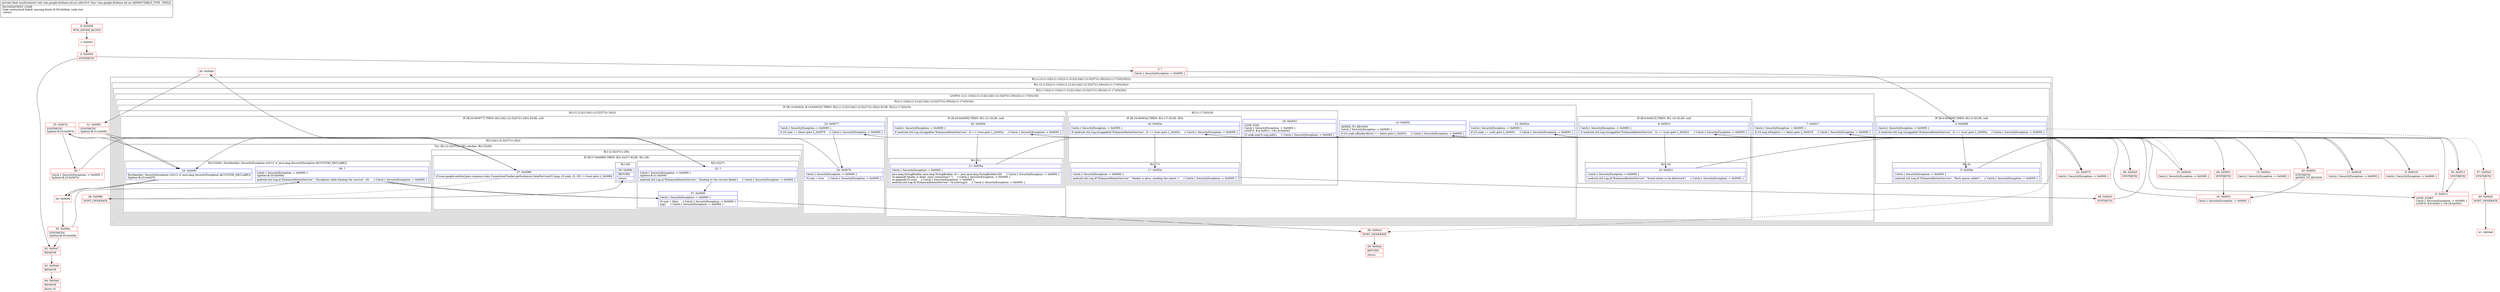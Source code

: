 digraph "CFG forcom.google.firebase.iid.zzi.zzf()V" {
subgraph cluster_Region_2129553073 {
label = "R(1:(1:(2:(1:5)|(2:(1:10)|(2:(1:21)|(2:24|(1:(2:32|37)(1:29))))(2:(1:17)(0)|18)))))";
node [shape=record,color=blue];
subgraph cluster_Region_77812169 {
label = "R(1:(2:(1:5)|(2:(1:10)|(2:(1:21)|(2:24|(1:(2:32|37)(1:29))))(2:(1:17)(0)|18))))";
node [shape=record,color=blue];
subgraph cluster_Region_1033672244 {
label = "R(2:(1:5)|(2:(1:10)|(2:(1:21)|(2:24|(1:(2:32|37)(1:29))))(2:(1:17)(0)|18)))";
node [shape=record,color=blue];
subgraph cluster_IfRegion_1844284989 {
label = "IF [B:4:0x0008] THEN: R(1:5) ELSE: null";
node [shape=record,color=blue];
Node_4 [shape=record,label="{4\:\ 0x0008|Catch:\{ SecurityException \-\> 0x0095 \}\l|if (android.util.Log.isLoggable(\"EnhancedIntentService\", 3) == true) goto L_0x000a     \/\/ Catch:\{ SecurityException \-\> 0x0095 \}\l}"];
subgraph cluster_Region_1614522079 {
label = "R(1:5)";
node [shape=record,color=blue];
Node_5 [shape=record,label="{5\:\ 0x000a|Catch:\{ SecurityException \-\> 0x0095 \}\l|android.util.Log.d(\"EnhancedIntentService\", \"flush queue called\")     \/\/ Catch:\{ SecurityException \-\> 0x0095 \}\l}"];
}
}
subgraph cluster_LoopRegion_2114489864 {
label = "LOOP:0: (2:(1:10)|(2:(1:21)|(2:24|(1:(2:32|37)(1:29))))(2:(1:17)(0)|18))";
node [shape=record,color=blue];
Node_7 [shape=record,label="{7\:\ 0x0017|Catch:\{ SecurityException \-\> 0x0095 \}\l|if (r5.zzaj.isEmpty() == false) goto L_0x0019     \/\/ Catch:\{ SecurityException \-\> 0x0095 \}\l}"];
subgraph cluster_Region_670862027 {
label = "R(2:(1:10)|(2:(1:21)|(2:24|(1:(2:32|37)(1:29))))(2:(1:17)(0)|18))";
node [shape=record,color=blue];
subgraph cluster_IfRegion_652309615 {
label = "IF [B:9:0x001f] THEN: R(1:10) ELSE: null";
node [shape=record,color=blue];
Node_9 [shape=record,label="{9\:\ 0x001f|Catch:\{ SecurityException \-\> 0x0095 \}\l|if (android.util.Log.isLoggable(\"EnhancedIntentService\", 3) == true) goto L_0x0021     \/\/ Catch:\{ SecurityException \-\> 0x0095 \}\l}"];
subgraph cluster_Region_466694962 {
label = "R(1:10)";
node [shape=record,color=blue];
Node_10 [shape=record,label="{10\:\ 0x0021|Catch:\{ SecurityException \-\> 0x0095 \}\l|android.util.Log.d(\"EnhancedIntentService\", \"found intent to be delivered\")     \/\/ Catch:\{ SecurityException \-\> 0x0095 \}\l}"];
}
}
subgraph cluster_IfRegion_554931854 {
label = "IF [B:12:0x002a, B:14:0x0032] THEN: R(2:(1:21)|(2:24|(1:(2:32|37)(1:29)))) ELSE: R(2:(1:17)(0)|18)";
node [shape=record,color=blue];
Node_12 [shape=record,label="{12\:\ 0x002a|Catch:\{ SecurityException \-\> 0x0095 \}\l|if (r5.zzak == null) goto L_0x0051     \/\/ Catch:\{ SecurityException \-\> 0x0095 \}\l}"];
Node_14 [shape=record,label="{14\:\ 0x0032|ADDED_TO_REGION\lCatch:\{ SecurityException \-\> 0x0095 \}\l|if (r5.zzak.isBinderAlive() == false) goto L_0x0051     \/\/ Catch:\{ SecurityException \-\> 0x0095 \}\l}"];
subgraph cluster_Region_1652222645 {
label = "R(2:(1:21)|(2:24|(1:(2:32|37)(1:29))))";
node [shape=record,color=blue];
subgraph cluster_IfRegion_1335212185 {
label = "IF [B:20:0x0058] THEN: R(1:21) ELSE: null";
node [shape=record,color=blue];
Node_20 [shape=record,label="{20\:\ 0x0058|Catch:\{ SecurityException \-\> 0x0095 \}\l|if (android.util.Log.isLoggable(\"EnhancedIntentService\", 3) == true) goto L_0x005a     \/\/ Catch:\{ SecurityException \-\> 0x0095 \}\l}"];
subgraph cluster_Region_926635895 {
label = "R(1:21)";
node [shape=record,color=blue];
Node_21 [shape=record,label="{21\:\ 0x005a|Catch:\{ SecurityException \-\> 0x0095 \}\l|java.lang.StringBuilder java.lang.StringBuilder r4 = new java.lang.StringBuilder(39)     \/\/ Catch:\{ SecurityException \-\> 0x0095 \}\lr4.append(\"binder is dead. start connection? \")     \/\/ Catch:\{ SecurityException \-\> 0x0095 \}\lr4.append(!r5.zzal)     \/\/ Catch:\{ SecurityException \-\> 0x0095 \}\landroid.util.Log.d(\"EnhancedIntentService\", r4.toString())     \/\/ Catch:\{ SecurityException \-\> 0x0095 \}\l}"];
}
}
subgraph cluster_IfRegion_1573870330 {
label = "IF [B:23:0x0077] THEN: R(2:24|(1:(2:32|37)(1:29))) ELSE: null";
node [shape=record,color=blue];
Node_23 [shape=record,label="{23\:\ 0x0077|Catch:\{ SecurityException \-\> 0x0095 \}\l|if (r5.zzal == false) goto L_0x0079     \/\/ Catch:\{ SecurityException \-\> 0x0095 \}\l}"];
subgraph cluster_Region_1624576043 {
label = "R(2:24|(1:(2:32|37)(1:29)))";
node [shape=record,color=blue];
Node_24 [shape=record,label="{24\:\ 0x0079|Catch:\{ SecurityException \-\> 0x0095 \}\l|r5.zzal = true     \/\/ Catch:\{ SecurityException \-\> 0x0095 \}\l}"];
subgraph cluster_TryCatchRegion_1439654342 {
label = "Try: R(1:(2:32|37)(1:29)) catches: R(2:33|36)";
node [shape=record,color=blue];
subgraph cluster_Region_930896534 {
label = "R(1:(2:32|37)(1:29))";
node [shape=record,color=blue];
subgraph cluster_IfRegion_272879113 {
label = "IF [B:27:0x0089] THEN: R(2:32|37) ELSE: R(1:29)";
node [shape=record,color=blue];
Node_27 [shape=record,label="{27\:\ 0x0089|if (com.google.android.gms.common.stats.ConnectionTracker.getInstance().bindService(r5.zzag, r5.zzah, r5, 65) != true) goto L_0x008d\l}"];
subgraph cluster_Region_1482674274 {
label = "R(2:32|37)";
node [shape=record,color=blue];
Node_32 [shape=record,label="{32\:\ ?|Catch:\{ SecurityException \-\> 0x0095 \}\lSplitter:B:31:0x0091\l|android.util.Log.e(\"EnhancedIntentService\", \"binding to the service failed\")     \/\/ Catch:\{ SecurityException \-\> 0x0095 \}\l}"];
Node_37 [shape=record,label="{37\:\ 0x009d|Catch:\{ SecurityException \-\> 0x0095 \}\l|r5.zzal = false     \/\/ Catch:\{ SecurityException \-\> 0x0095 \}\lzzg()     \/\/ Catch:\{ SecurityException \-\> 0x0095 \}\l}"];
}
subgraph cluster_Region_1982876670 {
label = "R(1:29)";
node [shape=record,color=blue];
Node_29 [shape=record,label="{29\:\ 0x008c|RETURN\l|return\l}"];
}
}
}
subgraph cluster_Region_592254788 {
label = "R(2:33|36) | ExcHandler: SecurityException (r0v12 'e' java.lang.SecurityException A[CUSTOM_DECLARE])\l";
node [shape=record,color=blue];
Node_33 [shape=record,label="{33\:\ 0x0095|ExcHandler: SecurityException (r0v12 'e' java.lang.SecurityException A[CUSTOM_DECLARE])\lSplitter:B:25:0x007b\l}"];
Node_36 [shape=record,label="{36\:\ ?|Catch:\{ SecurityException \-\> 0x0095 \}\lSplitter:B:35:0x009a\l|android.util.Log.e(\"EnhancedIntentService\", \"Exception while binding the service\", r0)     \/\/ Catch:\{ SecurityException \-\> 0x0095 \}\l}"];
}
}
}
}
}
subgraph cluster_Region_762357410 {
label = "R(2:(1:17)(0)|18)";
node [shape=record,color=blue];
subgraph cluster_IfRegion_185253806 {
label = "IF [B:16:0x003a] THEN: R(1:17) ELSE: R(0)";
node [shape=record,color=blue];
Node_16 [shape=record,label="{16\:\ 0x003a|Catch:\{ SecurityException \-\> 0x0095 \}\l|if (android.util.Log.isLoggable(\"EnhancedIntentService\", 3) == true) goto L_0x003c     \/\/ Catch:\{ SecurityException \-\> 0x0095 \}\l}"];
subgraph cluster_Region_2131851914 {
label = "R(1:17)";
node [shape=record,color=blue];
Node_17 [shape=record,label="{17\:\ 0x003c|Catch:\{ SecurityException \-\> 0x0095 \}\l|android.util.Log.d(\"EnhancedIntentService\", \"binder is alive, sending the intent.\")     \/\/ Catch:\{ SecurityException \-\> 0x0095 \}\l}"];
}
subgraph cluster_Region_883795227 {
label = "R(0)";
node [shape=record,color=blue];
}
}
Node_18 [shape=record,label="{18\:\ 0x0043|LOOP_END\lCatch:\{ SecurityException \-\> 0x0095 \}\lLOOP:0: B:6:0x0011\-\>B:18:0x0043\l|r5.zzak.zza(r5.zzaj.poll())     \/\/ Catch:\{ SecurityException \-\> 0x0095 \}\l}"];
}
}
}
}
}
}
}
subgraph cluster_Region_592254788 {
label = "R(2:33|36) | ExcHandler: SecurityException (r0v12 'e' java.lang.SecurityException A[CUSTOM_DECLARE])\l";
node [shape=record,color=blue];
Node_33 [shape=record,label="{33\:\ 0x0095|ExcHandler: SecurityException (r0v12 'e' java.lang.SecurityException A[CUSTOM_DECLARE])\lSplitter:B:25:0x007b\l}"];
Node_36 [shape=record,label="{36\:\ ?|Catch:\{ SecurityException \-\> 0x0095 \}\lSplitter:B:35:0x009a\l|android.util.Log.e(\"EnhancedIntentService\", \"Exception while binding the service\", r0)     \/\/ Catch:\{ SecurityException \-\> 0x0095 \}\l}"];
}
Node_0 [shape=record,color=red,label="{0\:\ 0x0000|MTH_ENTER_BLOCK\l}"];
Node_1 [shape=record,color=red,label="{1\:\ 0x0001}"];
Node_2 [shape=record,color=red,label="{2\:\ 0x0004|SYNTHETIC\l}"];
Node_3 [shape=record,color=red,label="{3\:\ ?|Catch:\{ SecurityException \-\> 0x0095 \}\l}"];
Node_6 [shape=record,color=red,label="{6\:\ 0x0011|LOOP_START\lCatch:\{ SecurityException \-\> 0x0095 \}\lLOOP:0: B:6:0x0011\-\>B:18:0x0043\l}"];
Node_8 [shape=record,color=red,label="{8\:\ 0x0019|Catch:\{ SecurityException \-\> 0x0095 \}\l}"];
Node_11 [shape=record,color=red,label="{11\:\ 0x0028|Catch:\{ SecurityException \-\> 0x0095 \}\l}"];
Node_13 [shape=record,color=red,label="{13\:\ 0x002c|Catch:\{ SecurityException \-\> 0x0095 \}\l}"];
Node_15 [shape=record,color=red,label="{15\:\ 0x0034|Catch:\{ SecurityException \-\> 0x0095 \}\l}"];
Node_19 [shape=record,color=red,label="{19\:\ 0x0051|Catch:\{ SecurityException \-\> 0x0095 \}\l}"];
Node_22 [shape=record,color=red,label="{22\:\ 0x0075|Catch:\{ SecurityException \-\> 0x0095 \}\l}"];
Node_25 [shape=record,color=red,label="{25\:\ 0x007b|SYNTHETIC\lSplitter:B:25:0x007b\l}"];
Node_26 [shape=record,color=red,label="{26\:\ ?|Catch:\{ SecurityException \-\> 0x0095 \}\lSplitter:B:25:0x007b\l}"];
Node_28 [shape=record,color=red,label="{28\:\ 0x008b|DONT_GENERATE\l}"];
Node_30 [shape=record,color=red,label="{30\:\ 0x008d}"];
Node_31 [shape=record,color=red,label="{31\:\ 0x0091|SYNTHETIC\lSplitter:B:31:0x0091\l}"];
Node_34 [shape=record,color=red,label="{34\:\ 0x0096}"];
Node_35 [shape=record,color=red,label="{35\:\ 0x009a|SYNTHETIC\lSplitter:B:35:0x009a\l}"];
Node_38 [shape=record,color=red,label="{38\:\ 0x00a3|DONT_GENERATE\l}"];
Node_39 [shape=record,color=red,label="{39\:\ 0x00a4|RETURN\l|return\l}"];
Node_40 [shape=record,color=red,label="{40\:\ 0x00a5|DONT_GENERATE\l}"];
Node_41 [shape=record,color=red,label="{41\:\ 0x00a6}"];
Node_42 [shape=record,color=red,label="{42\:\ 0x00a7|REMOVE\l}"];
Node_43 [shape=record,color=red,label="{43\:\ 0x00a8|REMOVE\l}"];
Node_44 [shape=record,color=red,label="{44\:\ 0x00a9|REMOVE\l|throw r0\l}"];
Node_45 [shape=record,color=red,label="{45\:\ 0x0051|SYNTHETIC\lADDED_TO_REGION\l}"];
Node_46 [shape=record,color=red,label="{46\:\ 0x0051|SYNTHETIC\l}"];
Node_47 [shape=record,color=red,label="{47\:\ 0x00a5|SYNTHETIC\l}"];
Node_48 [shape=record,color=red,label="{48\:\ 0x0043|SYNTHETIC\l}"];
Node_49 [shape=record,color=red,label="{49\:\ 0x0043|SYNTHETIC\l}"];
Node_50 [shape=record,color=red,label="{50\:\ 0x0011|SYNTHETIC\l}"];
MethodNode[shape=record,label="{private final synchronized void com.google.firebase.iid.zzi.zzf((r5v0 'this' com.google.firebase.iid.zzi A[IMMUTABLE_TYPE, THIS]))  | INCONSISTENT_CODE\lCode restructure failed: missing block: B:39:0x00a4, code lost:\l    return;\l\l}"];
MethodNode -> Node_0;
Node_4 -> Node_5;
Node_4 -> Node_50[style=dashed];
Node_5 -> Node_50;
Node_7 -> Node_8;
Node_7 -> Node_47[style=dashed];
Node_9 -> Node_10;
Node_9 -> Node_11[style=dashed];
Node_10 -> Node_11;
Node_12 -> Node_13[style=dashed];
Node_12 -> Node_45;
Node_14 -> Node_15[style=dashed];
Node_14 -> Node_46;
Node_20 -> Node_21;
Node_20 -> Node_22[style=dashed];
Node_21 -> Node_22;
Node_23 -> Node_24;
Node_23 -> Node_38[style=dashed];
Node_24 -> Node_25;
Node_27 -> Node_28[style=dashed];
Node_27 -> Node_30;
Node_32 -> Node_33;
Node_32 -> Node_37;
Node_37 -> Node_38;
Node_33 -> Node_34;
Node_36 -> Node_37;
Node_16 -> Node_17;
Node_16 -> Node_49[style=dashed];
Node_17 -> Node_48;
Node_18 -> Node_6;
Node_33 -> Node_34;
Node_36 -> Node_37;
Node_0 -> Node_1;
Node_1 -> Node_2;
Node_2 -> Node_3;
Node_2 -> Node_42;
Node_3 -> Node_4;
Node_6 -> Node_7;
Node_8 -> Node_9;
Node_11 -> Node_12;
Node_13 -> Node_14;
Node_15 -> Node_16;
Node_19 -> Node_20;
Node_22 -> Node_23;
Node_25 -> Node_26;
Node_25 -> Node_33;
Node_26 -> Node_27;
Node_28 -> Node_29;
Node_30 -> Node_31;
Node_31 -> Node_32;
Node_31 -> Node_33;
Node_34 -> Node_35;
Node_35 -> Node_36;
Node_35 -> Node_42;
Node_38 -> Node_39;
Node_40 -> Node_41;
Node_42 -> Node_43;
Node_43 -> Node_44;
Node_45 -> Node_19;
Node_46 -> Node_19;
Node_47 -> Node_40;
Node_48 -> Node_18;
Node_49 -> Node_18;
Node_50 -> Node_6;
}

